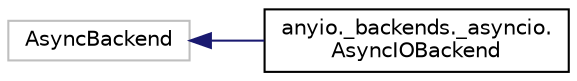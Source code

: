 digraph "Graphical Class Hierarchy"
{
 // LATEX_PDF_SIZE
  edge [fontname="Helvetica",fontsize="10",labelfontname="Helvetica",labelfontsize="10"];
  node [fontname="Helvetica",fontsize="10",shape=record];
  rankdir="LR";
  Node15498 [label="AsyncBackend",height=0.2,width=0.4,color="grey75", fillcolor="white", style="filled",tooltip=" "];
  Node15498 -> Node0 [dir="back",color="midnightblue",fontsize="10",style="solid",fontname="Helvetica"];
  Node0 [label="anyio._backends._asyncio.\lAsyncIOBackend",height=0.2,width=0.4,color="black", fillcolor="white", style="filled",URL="$classanyio_1_1__backends_1_1__asyncio_1_1AsyncIOBackend.html",tooltip=" "];
}
